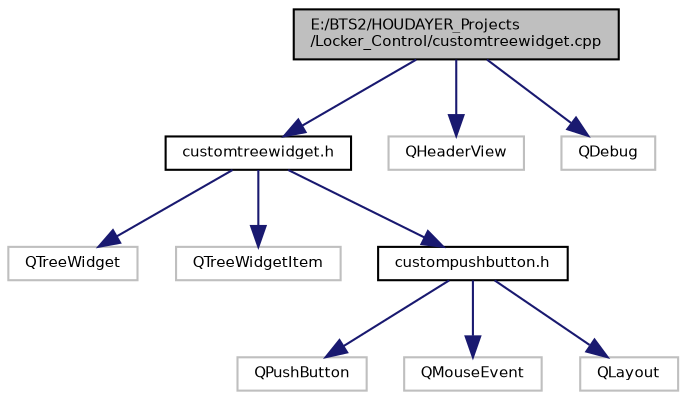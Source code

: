 digraph "E:/BTS2/HOUDAYER_Projects/Locker_Control/customtreewidget.cpp"
{
 // INTERACTIVE_SVG=YES
  bgcolor="transparent";
  edge [fontname="Helvetica",fontsize="7",labelfontname="Helvetica",labelfontsize="7"];
  node [fontname="Helvetica",fontsize="7",shape=record];
  Node1 [label="E:/BTS2/HOUDAYER_Projects\l/Locker_Control/customtreewidget.cpp",height=0.2,width=0.4,color="black", fillcolor="grey75", style="filled", fontcolor="black"];
  Node1 -> Node2 [color="midnightblue",fontsize="7",style="solid",fontname="Helvetica"];
  Node2 [label="customtreewidget.h",height=0.2,width=0.4,color="black",URL="$customtreewidget_8h.html"];
  Node2 -> Node3 [color="midnightblue",fontsize="7",style="solid",fontname="Helvetica"];
  Node3 [label="QTreeWidget",height=0.2,width=0.4,color="grey75"];
  Node2 -> Node4 [color="midnightblue",fontsize="7",style="solid",fontname="Helvetica"];
  Node4 [label="QTreeWidgetItem",height=0.2,width=0.4,color="grey75"];
  Node2 -> Node5 [color="midnightblue",fontsize="7",style="solid",fontname="Helvetica"];
  Node5 [label="custompushbutton.h",height=0.2,width=0.4,color="black",URL="$custompushbutton_8h.html"];
  Node5 -> Node6 [color="midnightblue",fontsize="7",style="solid",fontname="Helvetica"];
  Node6 [label="QPushButton",height=0.2,width=0.4,color="grey75"];
  Node5 -> Node7 [color="midnightblue",fontsize="7",style="solid",fontname="Helvetica"];
  Node7 [label="QMouseEvent",height=0.2,width=0.4,color="grey75"];
  Node5 -> Node8 [color="midnightblue",fontsize="7",style="solid",fontname="Helvetica"];
  Node8 [label="QLayout",height=0.2,width=0.4,color="grey75"];
  Node1 -> Node9 [color="midnightblue",fontsize="7",style="solid",fontname="Helvetica"];
  Node9 [label="QHeaderView",height=0.2,width=0.4,color="grey75"];
  Node1 -> Node10 [color="midnightblue",fontsize="7",style="solid",fontname="Helvetica"];
  Node10 [label="QDebug",height=0.2,width=0.4,color="grey75"];
}
